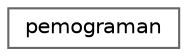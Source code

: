 digraph "Graphical Class Hierarchy"
{
 // LATEX_PDF_SIZE
  bgcolor="transparent";
  edge [fontname=Helvetica,fontsize=10,labelfontname=Helvetica,labelfontsize=10];
  node [fontname=Helvetica,fontsize=10,shape=box,height=0.2,width=0.4];
  rankdir="LR";
  Node0 [id="Node000000",label="pemograman",height=0.2,width=0.4,color="grey40", fillcolor="white", style="filled",URL="$classpemograman.html",tooltip="subclass dari mata kuliah"];
}
